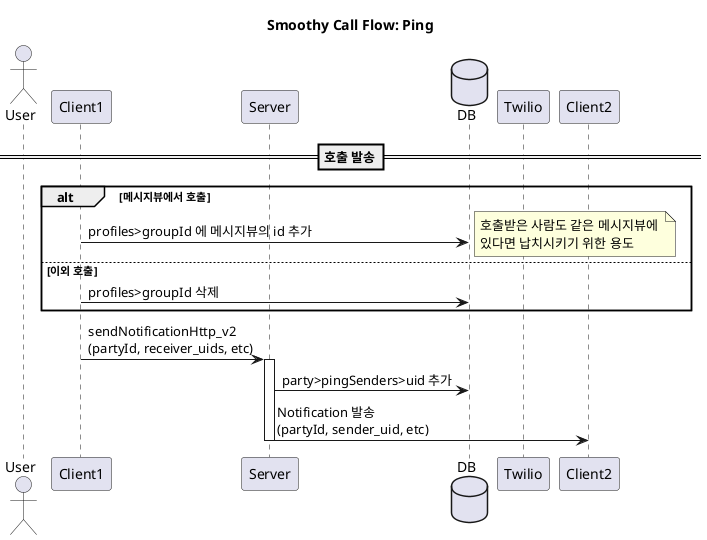 @startuml

skinparam Shadowing false
title Smoothy Call Flow: Ping

actor User as U
participant Client1 as C1
participant Server as S
database DB
participant Twilio as T
participant Client2 as C2

==호출 발송==
alt 메시지뷰에서 호출
C1 -> DB: profiles>groupId 에 메시지뷰의 id 추가
note right: 호출받은 사람도 같은 메시지뷰에 \n있다면 납치시키기 위한 용도
else 이외 호출
C1 -> DB: profiles>groupId 삭제
end

C1 -> S++: sendNotificationHttp_v2\n(partyId, receiver_uids, etc)
S -> DB: party>pingSenders>uid 추가
S -> C2: Notification 발송\n(partyId, sender_uid, etc)
deactivate S

@enduml